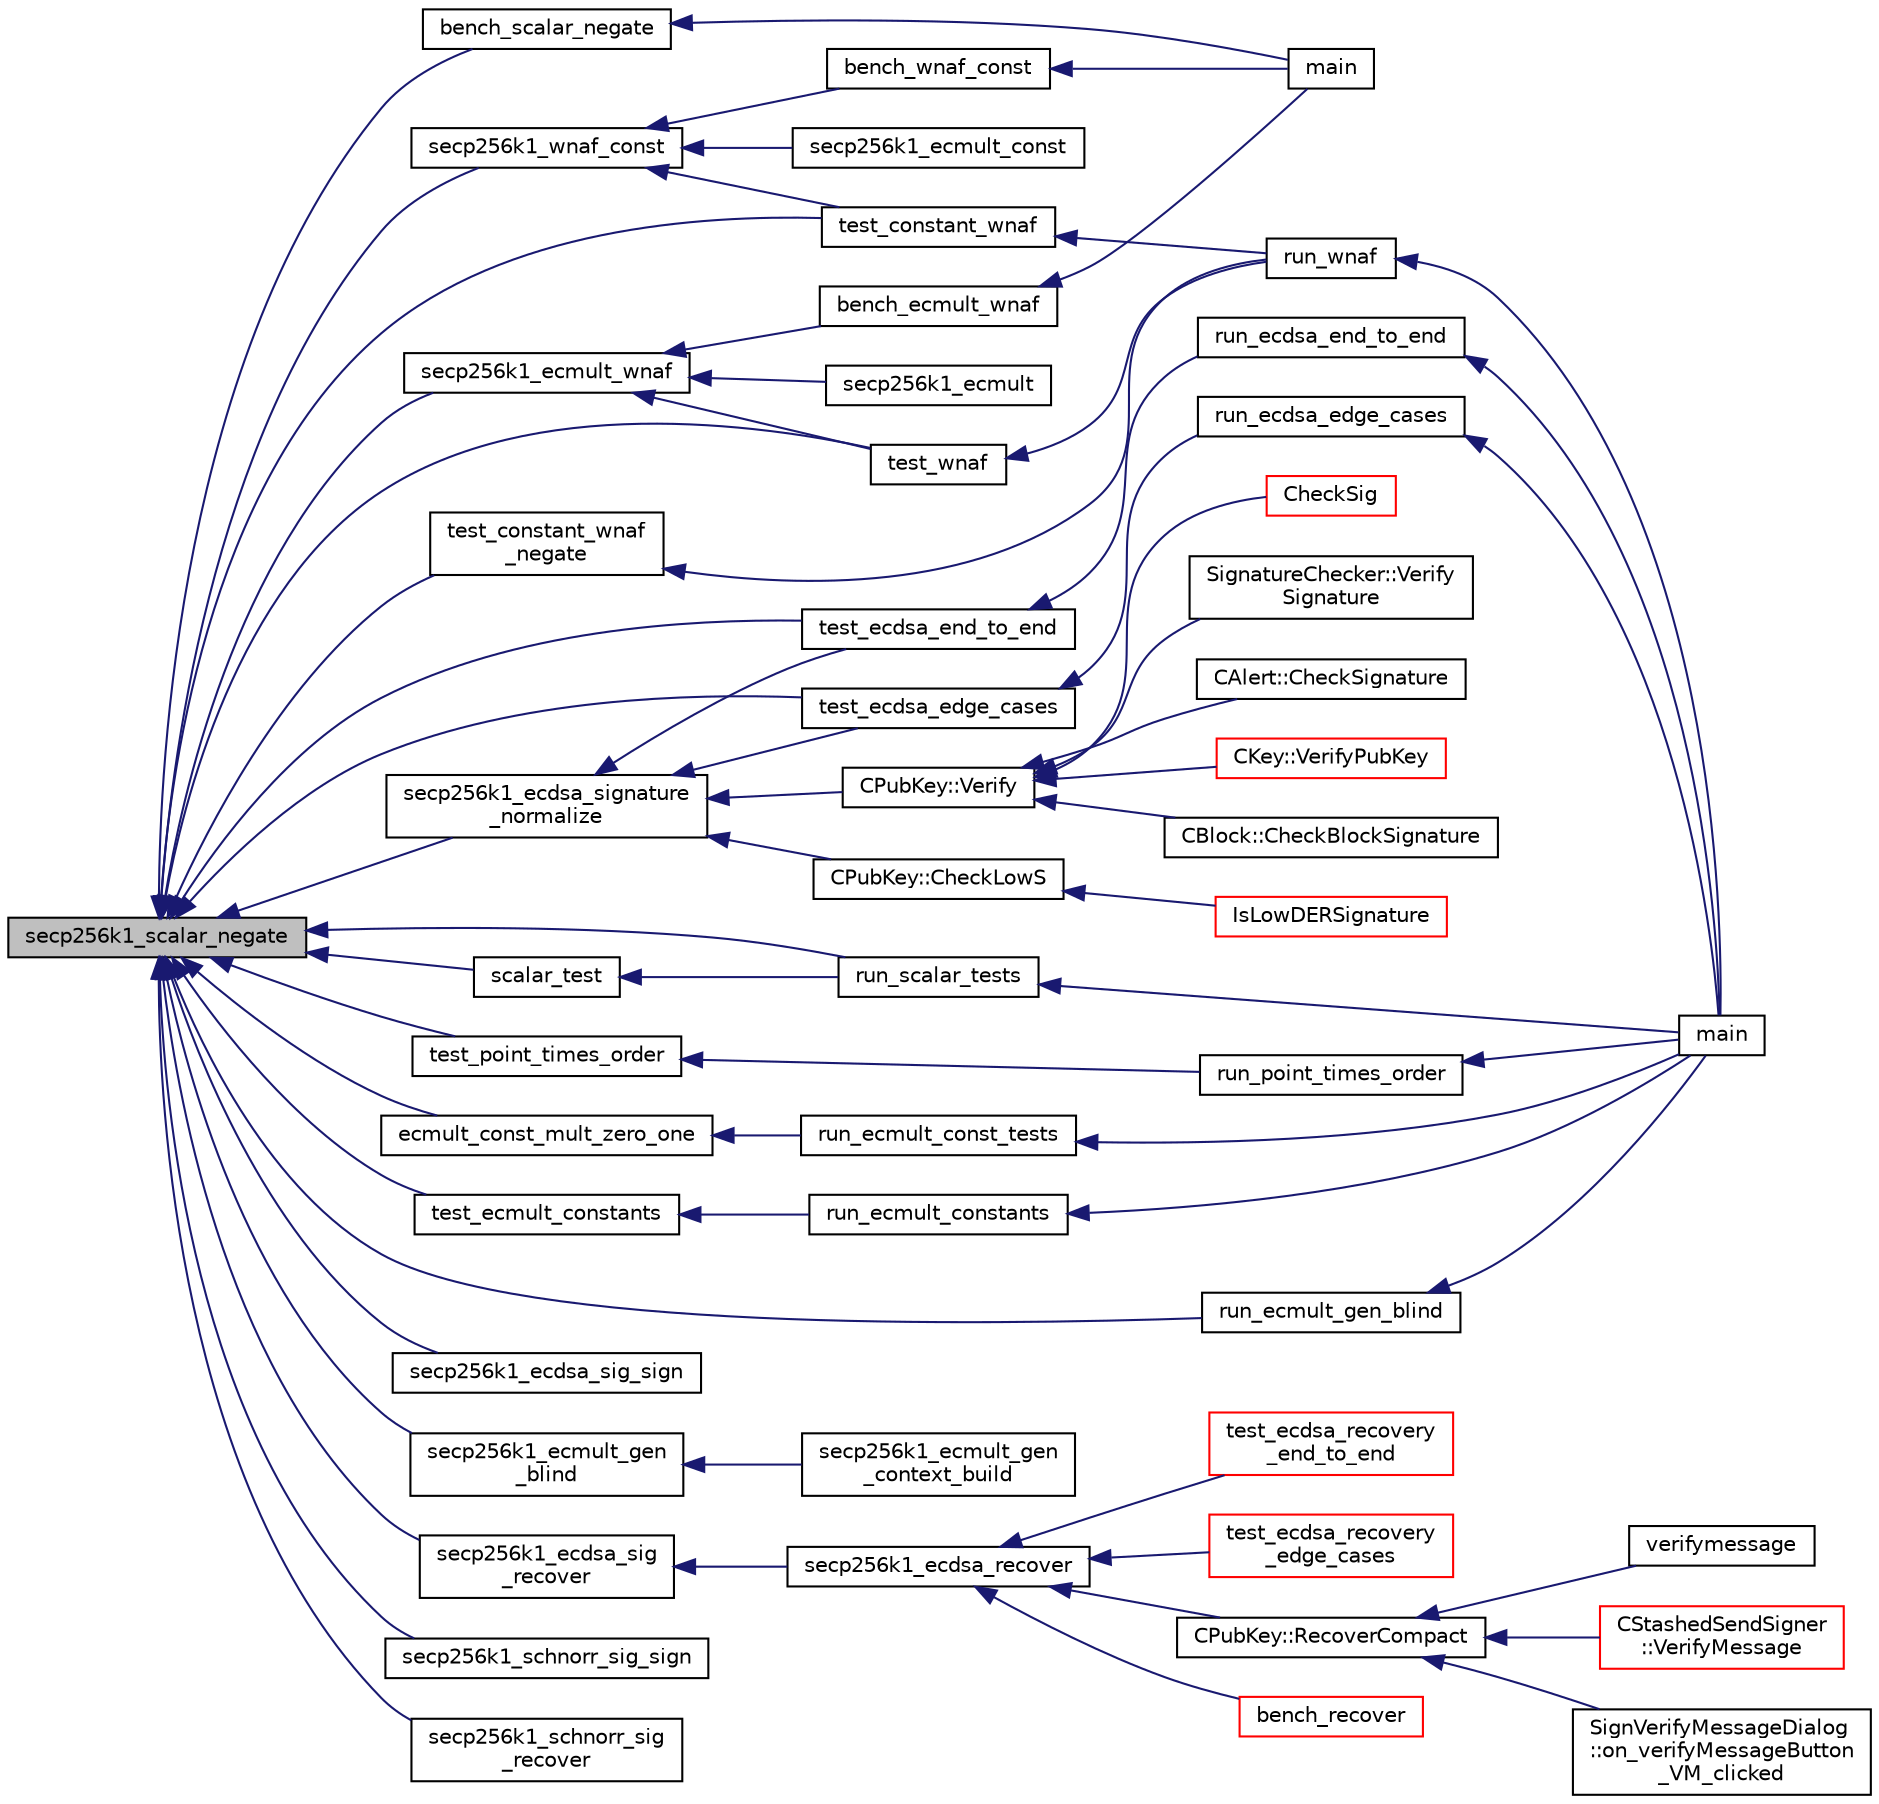 digraph "secp256k1_scalar_negate"
{
  edge [fontname="Helvetica",fontsize="10",labelfontname="Helvetica",labelfontsize="10"];
  node [fontname="Helvetica",fontsize="10",shape=record];
  rankdir="LR";
  Node1197 [label="secp256k1_scalar_negate",height=0.2,width=0.4,color="black", fillcolor="grey75", style="filled", fontcolor="black"];
  Node1197 -> Node1198 [dir="back",color="midnightblue",fontsize="10",style="solid",fontname="Helvetica"];
  Node1198 [label="bench_scalar_negate",height=0.2,width=0.4,color="black", fillcolor="white", style="filled",URL="$d9/d5e/bench__internal_8c.html#ae3fb5f28fb450096dcd04f36abfdb462"];
  Node1198 -> Node1199 [dir="back",color="midnightblue",fontsize="10",style="solid",fontname="Helvetica"];
  Node1199 [label="main",height=0.2,width=0.4,color="black", fillcolor="white", style="filled",URL="$d9/d5e/bench__internal_8c.html#a3c04138a5bfe5d72780bb7e82a18e627"];
  Node1197 -> Node1200 [dir="back",color="midnightblue",fontsize="10",style="solid",fontname="Helvetica"];
  Node1200 [label="secp256k1_ecdsa_sig_sign",height=0.2,width=0.4,color="black", fillcolor="white", style="filled",URL="$d5/d27/ecdsa__impl_8h.html#a3eaa1b23550fa2ccf948e67f2c87a330"];
  Node1197 -> Node1201 [dir="back",color="midnightblue",fontsize="10",style="solid",fontname="Helvetica"];
  Node1201 [label="secp256k1_wnaf_const",height=0.2,width=0.4,color="black", fillcolor="white", style="filled",URL="$d6/d3e/ecmult__const__impl_8h.html#ac252ac4f8c905ddc178ce056bd45b8ec",tooltip="Convert a number to WNAF notation. "];
  Node1201 -> Node1202 [dir="back",color="midnightblue",fontsize="10",style="solid",fontname="Helvetica"];
  Node1202 [label="bench_wnaf_const",height=0.2,width=0.4,color="black", fillcolor="white", style="filled",URL="$d9/d5e/bench__internal_8c.html#a3326bba18d9522d84a82ea50974b3811"];
  Node1202 -> Node1199 [dir="back",color="midnightblue",fontsize="10",style="solid",fontname="Helvetica"];
  Node1201 -> Node1203 [dir="back",color="midnightblue",fontsize="10",style="solid",fontname="Helvetica"];
  Node1203 [label="secp256k1_ecmult_const",height=0.2,width=0.4,color="black", fillcolor="white", style="filled",URL="$d6/d3e/ecmult__const__impl_8h.html#a89f4e02fa2a4630ae0c5e302457f7931"];
  Node1201 -> Node1204 [dir="back",color="midnightblue",fontsize="10",style="solid",fontname="Helvetica"];
  Node1204 [label="test_constant_wnaf",height=0.2,width=0.4,color="black", fillcolor="white", style="filled",URL="$d5/d7f/tests_8c.html#ab1b83b06f2b16b37ec472a91775d1a94"];
  Node1204 -> Node1205 [dir="back",color="midnightblue",fontsize="10",style="solid",fontname="Helvetica"];
  Node1205 [label="run_wnaf",height=0.2,width=0.4,color="black", fillcolor="white", style="filled",URL="$d5/d7f/tests_8c.html#af3c34e47a9088ad0f5f0df779303a85a"];
  Node1205 -> Node1206 [dir="back",color="midnightblue",fontsize="10",style="solid",fontname="Helvetica"];
  Node1206 [label="main",height=0.2,width=0.4,color="black", fillcolor="white", style="filled",URL="$d5/d7f/tests_8c.html#a3c04138a5bfe5d72780bb7e82a18e627"];
  Node1197 -> Node1207 [dir="back",color="midnightblue",fontsize="10",style="solid",fontname="Helvetica"];
  Node1207 [label="secp256k1_ecmult_gen\l_blind",height=0.2,width=0.4,color="black", fillcolor="white", style="filled",URL="$d9/d00/ecmult__gen__impl_8h.html#a7e41f045cb4901a4eba781966fa35abd"];
  Node1207 -> Node1208 [dir="back",color="midnightblue",fontsize="10",style="solid",fontname="Helvetica"];
  Node1208 [label="secp256k1_ecmult_gen\l_context_build",height=0.2,width=0.4,color="black", fillcolor="white", style="filled",URL="$d9/d00/ecmult__gen__impl_8h.html#afaf90b2a6554053187cdc89df0dafd21"];
  Node1197 -> Node1209 [dir="back",color="midnightblue",fontsize="10",style="solid",fontname="Helvetica"];
  Node1209 [label="secp256k1_ecmult_wnaf",height=0.2,width=0.4,color="black", fillcolor="white", style="filled",URL="$d5/d17/ecmult__impl_8h.html#a48a8b6bbead18d4475c8a29d28376c5b",tooltip="Convert a number to WNAF notation. "];
  Node1209 -> Node1210 [dir="back",color="midnightblue",fontsize="10",style="solid",fontname="Helvetica"];
  Node1210 [label="bench_ecmult_wnaf",height=0.2,width=0.4,color="black", fillcolor="white", style="filled",URL="$d9/d5e/bench__internal_8c.html#ac942d1b5df119c9d41304dfa566ddea5"];
  Node1210 -> Node1199 [dir="back",color="midnightblue",fontsize="10",style="solid",fontname="Helvetica"];
  Node1209 -> Node1211 [dir="back",color="midnightblue",fontsize="10",style="solid",fontname="Helvetica"];
  Node1211 [label="secp256k1_ecmult",height=0.2,width=0.4,color="black", fillcolor="white", style="filled",URL="$d5/d17/ecmult__impl_8h.html#aacf8b6ba48671daf24d549adb176366c"];
  Node1209 -> Node1212 [dir="back",color="midnightblue",fontsize="10",style="solid",fontname="Helvetica"];
  Node1212 [label="test_wnaf",height=0.2,width=0.4,color="black", fillcolor="white", style="filled",URL="$d5/d7f/tests_8c.html#a7ca78a9b379dc40e8b025b145dd5648a"];
  Node1212 -> Node1205 [dir="back",color="midnightblue",fontsize="10",style="solid",fontname="Helvetica"];
  Node1197 -> Node1213 [dir="back",color="midnightblue",fontsize="10",style="solid",fontname="Helvetica"];
  Node1213 [label="secp256k1_ecdsa_sig\l_recover",height=0.2,width=0.4,color="black", fillcolor="white", style="filled",URL="$d6/d5d/recovery_2main__impl_8h.html#a1a831ed991717749ed9d200bb9d3f03b"];
  Node1213 -> Node1214 [dir="back",color="midnightblue",fontsize="10",style="solid",fontname="Helvetica"];
  Node1214 [label="secp256k1_ecdsa_recover",height=0.2,width=0.4,color="black", fillcolor="white", style="filled",URL="$d6/d5d/recovery_2main__impl_8h.html#a75f3e32e9a25eac9e8f9d3a5a8b0dc94",tooltip="Recover an ECDSA public key from a signature. "];
  Node1214 -> Node1215 [dir="back",color="midnightblue",fontsize="10",style="solid",fontname="Helvetica"];
  Node1215 [label="CPubKey::RecoverCompact",height=0.2,width=0.4,color="black", fillcolor="white", style="filled",URL="$da/d4e/class_c_pub_key.html#a169505e735a02db385486b0affeb565c"];
  Node1215 -> Node1216 [dir="back",color="midnightblue",fontsize="10",style="solid",fontname="Helvetica"];
  Node1216 [label="SignVerifyMessageDialog\l::on_verifyMessageButton\l_VM_clicked",height=0.2,width=0.4,color="black", fillcolor="white", style="filled",URL="$d1/d26/class_sign_verify_message_dialog.html#ae37dec200b27f23c409221511447ae1e"];
  Node1215 -> Node1217 [dir="back",color="midnightblue",fontsize="10",style="solid",fontname="Helvetica"];
  Node1217 [label="verifymessage",height=0.2,width=0.4,color="black", fillcolor="white", style="filled",URL="$db/d48/rpcmisc_8cpp.html#ad8fce781dfd9dfd4866bba2a4589141a"];
  Node1215 -> Node1218 [dir="back",color="midnightblue",fontsize="10",style="solid",fontname="Helvetica"];
  Node1218 [label="CStashedSendSigner\l::VerifyMessage",height=0.2,width=0.4,color="red", fillcolor="white", style="filled",URL="$da/d0a/class_c_stashed_send_signer.html#a917e4eb567f2005a73ef59bafcf46bd4",tooltip="Verify the message, returns true if succcessful. "];
  Node1214 -> Node1277 [dir="back",color="midnightblue",fontsize="10",style="solid",fontname="Helvetica"];
  Node1277 [label="bench_recover",height=0.2,width=0.4,color="red", fillcolor="white", style="filled",URL="$d7/d8e/bench__recover_8c.html#a6bbc6888c36d93d55e5410b25121db10"];
  Node1214 -> Node1279 [dir="back",color="midnightblue",fontsize="10",style="solid",fontname="Helvetica"];
  Node1279 [label="test_ecdsa_recovery\l_end_to_end",height=0.2,width=0.4,color="red", fillcolor="white", style="filled",URL="$d3/d71/recovery_2tests__impl_8h.html#a70649882936497184992dfaa06b1106f"];
  Node1214 -> Node1281 [dir="back",color="midnightblue",fontsize="10",style="solid",fontname="Helvetica"];
  Node1281 [label="test_ecdsa_recovery\l_edge_cases",height=0.2,width=0.4,color="red", fillcolor="white", style="filled",URL="$d3/d71/recovery_2tests__impl_8h.html#ad6d3138600637a7c940bc40a22795e46"];
  Node1197 -> Node1282 [dir="back",color="midnightblue",fontsize="10",style="solid",fontname="Helvetica"];
  Node1282 [label="secp256k1_schnorr_sig_sign",height=0.2,width=0.4,color="black", fillcolor="white", style="filled",URL="$d9/d8b/schnorr__impl_8h.html#ab58ca77446a7d8daff985d07d43e7175",tooltip="Custom Schnorr-based signature scheme. "];
  Node1197 -> Node1283 [dir="back",color="midnightblue",fontsize="10",style="solid",fontname="Helvetica"];
  Node1283 [label="secp256k1_schnorr_sig\l_recover",height=0.2,width=0.4,color="black", fillcolor="white", style="filled",URL="$d9/d8b/schnorr__impl_8h.html#a41cf1a1167f3b8c7b6fdd4fea6abdbce"];
  Node1197 -> Node1284 [dir="back",color="midnightblue",fontsize="10",style="solid",fontname="Helvetica"];
  Node1284 [label="secp256k1_ecdsa_signature\l_normalize",height=0.2,width=0.4,color="black", fillcolor="white", style="filled",URL="$d1/d8c/secp256k1_8c.html#a6ebd89d119f3da65e165947573ebd3ce",tooltip="Convert a signature to a normalized lower-S form. "];
  Node1284 -> Node1285 [dir="back",color="midnightblue",fontsize="10",style="solid",fontname="Helvetica"];
  Node1285 [label="CPubKey::Verify",height=0.2,width=0.4,color="black", fillcolor="white", style="filled",URL="$da/d4e/class_c_pub_key.html#a5b3fef213b227394ca9d0a1e3baa957e"];
  Node1285 -> Node1286 [dir="back",color="midnightblue",fontsize="10",style="solid",fontname="Helvetica"];
  Node1286 [label="CAlert::CheckSignature",height=0.2,width=0.4,color="black", fillcolor="white", style="filled",URL="$db/dff/class_c_alert.html#a862d9fb7ebdfc0483b30862d2a75d527"];
  Node1285 -> Node1287 [dir="back",color="midnightblue",fontsize="10",style="solid",fontname="Helvetica"];
  Node1287 [label="CKey::VerifyPubKey",height=0.2,width=0.4,color="red", fillcolor="white", style="filled",URL="$d2/d63/class_c_key.html#ac53425b8d0f89067bce781c485101b20",tooltip="Verify thoroughly whether a private key and a public key match. "];
  Node1285 -> Node1295 [dir="back",color="midnightblue",fontsize="10",style="solid",fontname="Helvetica"];
  Node1295 [label="CBlock::CheckBlockSignature",height=0.2,width=0.4,color="black", fillcolor="white", style="filled",URL="$d3/d51/class_c_block.html#a2ff0deeda85c23cde1a78365d6fc6c2c"];
  Node1285 -> Node1296 [dir="back",color="midnightblue",fontsize="10",style="solid",fontname="Helvetica"];
  Node1296 [label="CheckSig",height=0.2,width=0.4,color="red", fillcolor="white", style="filled",URL="$dd/d0f/script_8cpp.html#af1a7eb0123f11ad1154249f4a4c1a9d1"];
  Node1285 -> Node1435 [dir="back",color="midnightblue",fontsize="10",style="solid",fontname="Helvetica"];
  Node1435 [label="SignatureChecker::Verify\lSignature",height=0.2,width=0.4,color="black", fillcolor="white", style="filled",URL="$da/d89/class_signature_checker.html#aa1f885f5d1c0299de96e3f1a12f6a9e7"];
  Node1284 -> Node1436 [dir="back",color="midnightblue",fontsize="10",style="solid",fontname="Helvetica"];
  Node1436 [label="CPubKey::CheckLowS",height=0.2,width=0.4,color="black", fillcolor="white", style="filled",URL="$da/d4e/class_c_pub_key.html#a4ada230ef593456ef9088c28fd5ca34e",tooltip="Check whether a signature is normalized (lower-S). "];
  Node1436 -> Node1437 [dir="back",color="midnightblue",fontsize="10",style="solid",fontname="Helvetica"];
  Node1437 [label="IsLowDERSignature",height=0.2,width=0.4,color="red", fillcolor="white", style="filled",URL="$dd/d0f/script_8cpp.html#a0fd00c3aff80aafc124933b1c789c660"];
  Node1284 -> Node1442 [dir="back",color="midnightblue",fontsize="10",style="solid",fontname="Helvetica"];
  Node1442 [label="test_ecdsa_end_to_end",height=0.2,width=0.4,color="black", fillcolor="white", style="filled",URL="$d5/d7f/tests_8c.html#a3fc9dc1908215215a68690ea1bfa8bcd"];
  Node1442 -> Node1443 [dir="back",color="midnightblue",fontsize="10",style="solid",fontname="Helvetica"];
  Node1443 [label="run_ecdsa_end_to_end",height=0.2,width=0.4,color="black", fillcolor="white", style="filled",URL="$d5/d7f/tests_8c.html#ab05096657be701bf9ca8616475bb9491"];
  Node1443 -> Node1206 [dir="back",color="midnightblue",fontsize="10",style="solid",fontname="Helvetica"];
  Node1284 -> Node1444 [dir="back",color="midnightblue",fontsize="10",style="solid",fontname="Helvetica"];
  Node1444 [label="test_ecdsa_edge_cases",height=0.2,width=0.4,color="black", fillcolor="white", style="filled",URL="$d5/d7f/tests_8c.html#abbcb27d1eb13654db9b2e281ffce021e"];
  Node1444 -> Node1445 [dir="back",color="midnightblue",fontsize="10",style="solid",fontname="Helvetica"];
  Node1445 [label="run_ecdsa_edge_cases",height=0.2,width=0.4,color="black", fillcolor="white", style="filled",URL="$d5/d7f/tests_8c.html#ad6c8109b62ea1d0ed1b382678a2a08b1"];
  Node1445 -> Node1206 [dir="back",color="midnightblue",fontsize="10",style="solid",fontname="Helvetica"];
  Node1197 -> Node1446 [dir="back",color="midnightblue",fontsize="10",style="solid",fontname="Helvetica"];
  Node1446 [label="scalar_test",height=0.2,width=0.4,color="black", fillcolor="white", style="filled",URL="$d5/d7f/tests_8c.html#a0ac2e9ed5b8ba27e48fba5150cebfa82"];
  Node1446 -> Node1447 [dir="back",color="midnightblue",fontsize="10",style="solid",fontname="Helvetica"];
  Node1447 [label="run_scalar_tests",height=0.2,width=0.4,color="black", fillcolor="white", style="filled",URL="$d5/d7f/tests_8c.html#afc29a3cda8faeba097ce967f24fcb9d1"];
  Node1447 -> Node1206 [dir="back",color="midnightblue",fontsize="10",style="solid",fontname="Helvetica"];
  Node1197 -> Node1447 [dir="back",color="midnightblue",fontsize="10",style="solid",fontname="Helvetica"];
  Node1197 -> Node1448 [dir="back",color="midnightblue",fontsize="10",style="solid",fontname="Helvetica"];
  Node1448 [label="test_point_times_order",height=0.2,width=0.4,color="black", fillcolor="white", style="filled",URL="$d5/d7f/tests_8c.html#a5760a028e03f061e5aed00cb7839138e"];
  Node1448 -> Node1449 [dir="back",color="midnightblue",fontsize="10",style="solid",fontname="Helvetica"];
  Node1449 [label="run_point_times_order",height=0.2,width=0.4,color="black", fillcolor="white", style="filled",URL="$d5/d7f/tests_8c.html#accc1ed100e6e73e61ce30e82cf4f0bbb"];
  Node1449 -> Node1206 [dir="back",color="midnightblue",fontsize="10",style="solid",fontname="Helvetica"];
  Node1197 -> Node1450 [dir="back",color="midnightblue",fontsize="10",style="solid",fontname="Helvetica"];
  Node1450 [label="ecmult_const_mult_zero_one",height=0.2,width=0.4,color="black", fillcolor="white", style="filled",URL="$d5/d7f/tests_8c.html#aa7d1b408b3e21121300c1a6348251ab2"];
  Node1450 -> Node1451 [dir="back",color="midnightblue",fontsize="10",style="solid",fontname="Helvetica"];
  Node1451 [label="run_ecmult_const_tests",height=0.2,width=0.4,color="black", fillcolor="white", style="filled",URL="$d5/d7f/tests_8c.html#af69d927b217be17f076754b9d4e4f326"];
  Node1451 -> Node1206 [dir="back",color="midnightblue",fontsize="10",style="solid",fontname="Helvetica"];
  Node1197 -> Node1212 [dir="back",color="midnightblue",fontsize="10",style="solid",fontname="Helvetica"];
  Node1197 -> Node1452 [dir="back",color="midnightblue",fontsize="10",style="solid",fontname="Helvetica"];
  Node1452 [label="test_constant_wnaf\l_negate",height=0.2,width=0.4,color="black", fillcolor="white", style="filled",URL="$d5/d7f/tests_8c.html#ad9c7802400ac86e07d8b5eb46055afaf"];
  Node1452 -> Node1205 [dir="back",color="midnightblue",fontsize="10",style="solid",fontname="Helvetica"];
  Node1197 -> Node1204 [dir="back",color="midnightblue",fontsize="10",style="solid",fontname="Helvetica"];
  Node1197 -> Node1453 [dir="back",color="midnightblue",fontsize="10",style="solid",fontname="Helvetica"];
  Node1453 [label="test_ecmult_constants",height=0.2,width=0.4,color="black", fillcolor="white", style="filled",URL="$d5/d7f/tests_8c.html#ab02e05e21c96c34d9497e2bdd44d2e3a"];
  Node1453 -> Node1454 [dir="back",color="midnightblue",fontsize="10",style="solid",fontname="Helvetica"];
  Node1454 [label="run_ecmult_constants",height=0.2,width=0.4,color="black", fillcolor="white", style="filled",URL="$d5/d7f/tests_8c.html#a93c275726298d7a59a4f027996a958b4"];
  Node1454 -> Node1206 [dir="back",color="midnightblue",fontsize="10",style="solid",fontname="Helvetica"];
  Node1197 -> Node1455 [dir="back",color="midnightblue",fontsize="10",style="solid",fontname="Helvetica"];
  Node1455 [label="run_ecmult_gen_blind",height=0.2,width=0.4,color="black", fillcolor="white", style="filled",URL="$d5/d7f/tests_8c.html#ac3003b8a1d7eed5ebb0497a3f0dd97b6"];
  Node1455 -> Node1206 [dir="back",color="midnightblue",fontsize="10",style="solid",fontname="Helvetica"];
  Node1197 -> Node1442 [dir="back",color="midnightblue",fontsize="10",style="solid",fontname="Helvetica"];
  Node1197 -> Node1444 [dir="back",color="midnightblue",fontsize="10",style="solid",fontname="Helvetica"];
}
